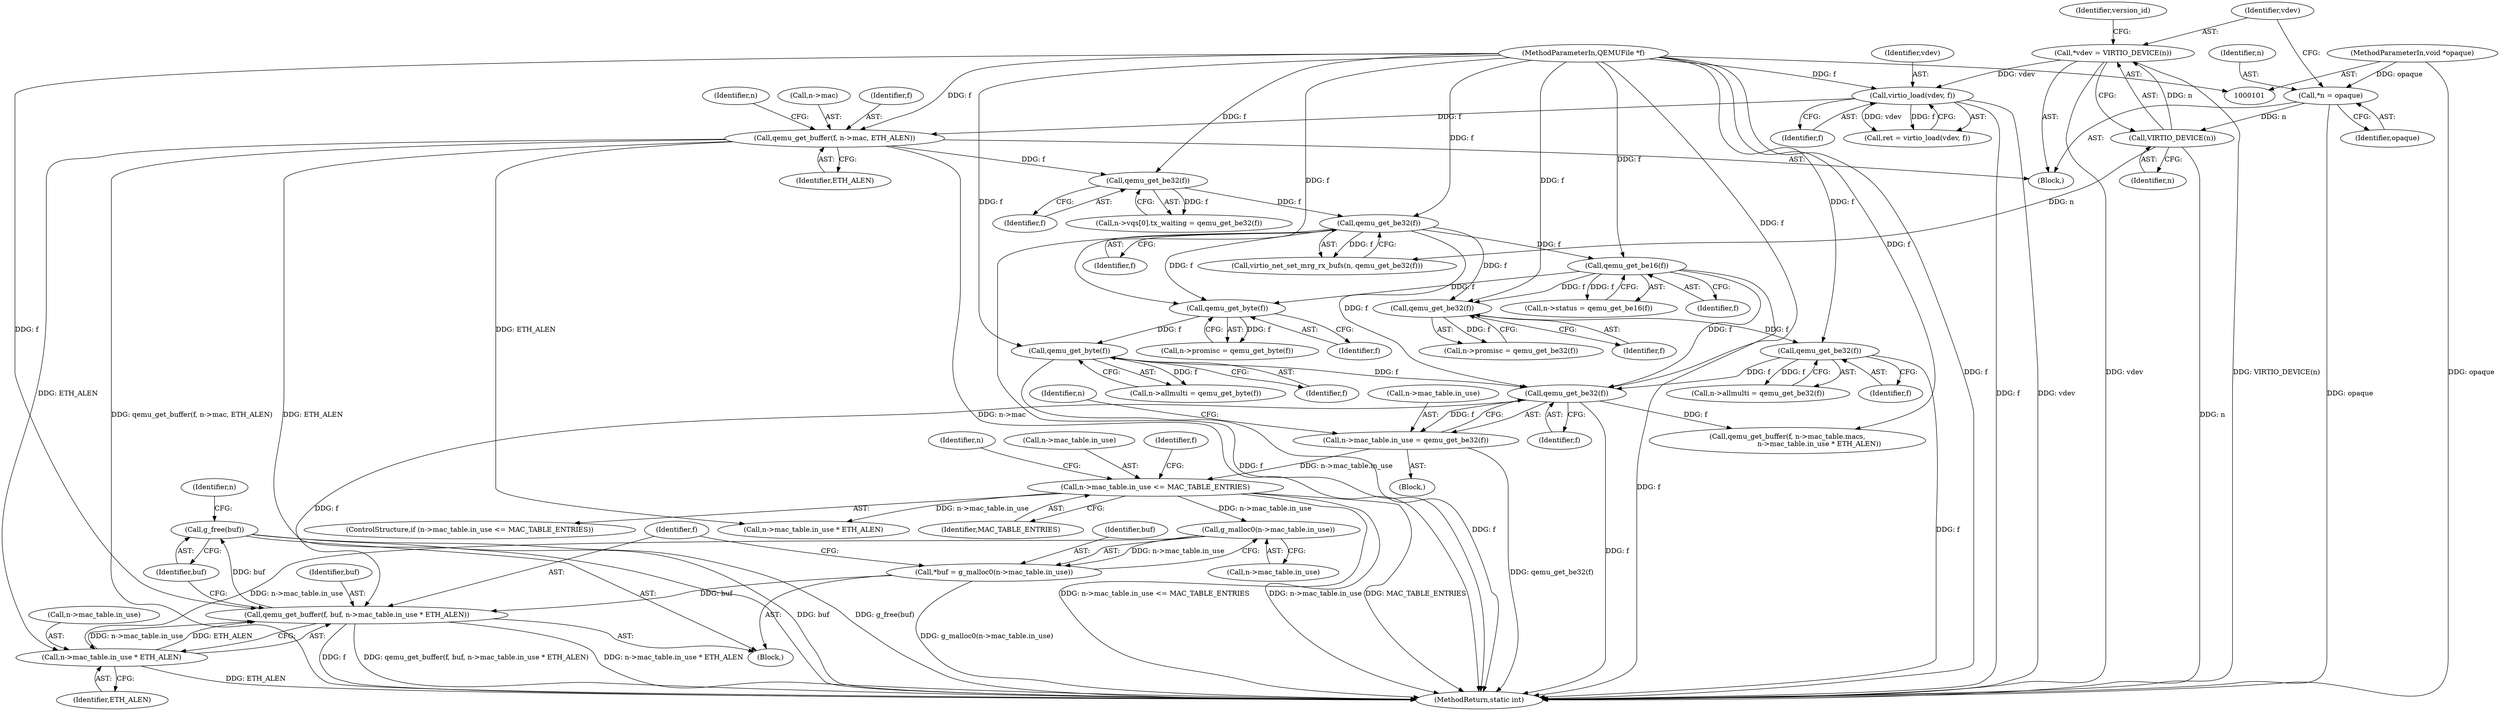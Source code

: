 digraph "1_qemu_98f93ddd84800f207889491e0b5d851386b459cf@API" {
"1000268" [label="(Call,g_free(buf))"];
"1000258" [label="(Call,qemu_get_buffer(f, buf, n->mac_table.in_use * ETH_ALEN))"];
"1000216" [label="(Call,qemu_get_be32(f))"];
"1000167" [label="(Call,qemu_get_be16(f))"];
"1000157" [label="(Call,qemu_get_be32(f))"];
"1000153" [label="(Call,qemu_get_be32(f))"];
"1000139" [label="(Call,qemu_get_buffer(f, n->mac, ETH_ALEN))"];
"1000131" [label="(Call,virtio_load(vdev, f))"];
"1000111" [label="(Call,*vdev = VIRTIO_DEVICE(n))"];
"1000113" [label="(Call,VIRTIO_DEVICE(n))"];
"1000107" [label="(Call,*n = opaque)"];
"1000103" [label="(MethodParameterIn,void *opaque)"];
"1000102" [label="(MethodParameterIn,QEMUFile *f)"];
"1000189" [label="(Call,qemu_get_be32(f))"];
"1000183" [label="(Call,qemu_get_be32(f))"];
"1000203" [label="(Call,qemu_get_byte(f))"];
"1000197" [label="(Call,qemu_get_byte(f))"];
"1000250" [label="(Call,*buf = g_malloc0(n->mac_table.in_use))"];
"1000252" [label="(Call,g_malloc0(n->mac_table.in_use))"];
"1000219" [label="(Call,n->mac_table.in_use <= MAC_TABLE_ENTRIES)"];
"1000210" [label="(Call,n->mac_table.in_use = qemu_get_be32(f))"];
"1000261" [label="(Call,n->mac_table.in_use * ETH_ALEN)"];
"1000222" [label="(Identifier,n)"];
"1000113" [label="(Call,VIRTIO_DEVICE(n))"];
"1000105" [label="(Block,)"];
"1000259" [label="(Identifier,f)"];
"1000145" [label="(Call,n->vqs[0].tx_waiting = qemu_get_be32(f))"];
"1000185" [label="(Call,n->allmulti = qemu_get_be32(f))"];
"1000153" [label="(Call,qemu_get_be32(f))"];
"1000227" [label="(Call,qemu_get_buffer(f, n->mac_table.macs,\n                             n->mac_table.in_use * ETH_ALEN))"];
"1000245" [label="(Identifier,n)"];
"1000179" [label="(Call,n->promisc = qemu_get_be32(f))"];
"1000163" [label="(Call,n->status = qemu_get_be16(f))"];
"1000198" [label="(Identifier,f)"];
"1000133" [label="(Identifier,f)"];
"1000167" [label="(Call,qemu_get_be16(f))"];
"1000262" [label="(Call,n->mac_table.in_use)"];
"1000154" [label="(Identifier,f)"];
"1000103" [label="(MethodParameterIn,void *opaque)"];
"1000158" [label="(Identifier,f)"];
"1000189" [label="(Call,qemu_get_be32(f))"];
"1000129" [label="(Call,ret = virtio_load(vdev, f))"];
"1000258" [label="(Call,qemu_get_buffer(f, buf, n->mac_table.in_use * ETH_ALEN))"];
"1000155" [label="(Call,virtio_net_set_mrg_rx_bufs(n, qemu_get_be32(f)))"];
"1000253" [label="(Call,n->mac_table.in_use)"];
"1000121" [label="(Identifier,version_id)"];
"1000269" [label="(Identifier,buf)"];
"1000111" [label="(Call,*vdev = VIRTIO_DEVICE(n))"];
"1000219" [label="(Call,n->mac_table.in_use <= MAC_TABLE_ENTRIES)"];
"1000168" [label="(Identifier,f)"];
"1000131" [label="(Call,virtio_load(vdev, f))"];
"1000108" [label="(Identifier,n)"];
"1000139" [label="(Call,qemu_get_buffer(f, n->mac, ETH_ALEN))"];
"1000217" [label="(Identifier,f)"];
"1000157" [label="(Call,qemu_get_be32(f))"];
"1000190" [label="(Identifier,f)"];
"1000261" [label="(Call,n->mac_table.in_use * ETH_ALEN)"];
"1000220" [label="(Call,n->mac_table.in_use)"];
"1000211" [label="(Call,n->mac_table.in_use)"];
"1000295" [label="(MethodReturn,static int)"];
"1000209" [label="(Block,)"];
"1000140" [label="(Identifier,f)"];
"1000260" [label="(Identifier,buf)"];
"1000250" [label="(Call,*buf = g_malloc0(n->mac_table.in_use))"];
"1000273" [label="(Identifier,n)"];
"1000197" [label="(Call,qemu_get_byte(f))"];
"1000218" [label="(ControlStructure,if (n->mac_table.in_use <= MAC_TABLE_ENTRIES))"];
"1000248" [label="(Block,)"];
"1000149" [label="(Identifier,n)"];
"1000210" [label="(Call,n->mac_table.in_use = qemu_get_be32(f))"];
"1000102" [label="(MethodParameterIn,QEMUFile *f)"];
"1000114" [label="(Identifier,n)"];
"1000199" [label="(Call,n->allmulti = qemu_get_byte(f))"];
"1000193" [label="(Call,n->promisc = qemu_get_byte(f))"];
"1000132" [label="(Identifier,vdev)"];
"1000268" [label="(Call,g_free(buf))"];
"1000112" [label="(Identifier,vdev)"];
"1000184" [label="(Identifier,f)"];
"1000267" [label="(Identifier,ETH_ALEN)"];
"1000203" [label="(Call,qemu_get_byte(f))"];
"1000107" [label="(Call,*n = opaque)"];
"1000251" [label="(Identifier,buf)"];
"1000216" [label="(Call,qemu_get_be32(f))"];
"1000252" [label="(Call,g_malloc0(n->mac_table.in_use))"];
"1000225" [label="(Identifier,MAC_TABLE_ENTRIES)"];
"1000144" [label="(Identifier,ETH_ALEN)"];
"1000141" [label="(Call,n->mac)"];
"1000204" [label="(Identifier,f)"];
"1000109" [label="(Identifier,opaque)"];
"1000183" [label="(Call,qemu_get_be32(f))"];
"1000234" [label="(Call,n->mac_table.in_use * ETH_ALEN)"];
"1000228" [label="(Identifier,f)"];
"1000268" -> "1000248"  [label="AST: "];
"1000268" -> "1000269"  [label="CFG: "];
"1000269" -> "1000268"  [label="AST: "];
"1000273" -> "1000268"  [label="CFG: "];
"1000268" -> "1000295"  [label="DDG: buf"];
"1000268" -> "1000295"  [label="DDG: g_free(buf)"];
"1000258" -> "1000268"  [label="DDG: buf"];
"1000258" -> "1000248"  [label="AST: "];
"1000258" -> "1000261"  [label="CFG: "];
"1000259" -> "1000258"  [label="AST: "];
"1000260" -> "1000258"  [label="AST: "];
"1000261" -> "1000258"  [label="AST: "];
"1000269" -> "1000258"  [label="CFG: "];
"1000258" -> "1000295"  [label="DDG: f"];
"1000258" -> "1000295"  [label="DDG: qemu_get_buffer(f, buf, n->mac_table.in_use * ETH_ALEN)"];
"1000258" -> "1000295"  [label="DDG: n->mac_table.in_use * ETH_ALEN"];
"1000216" -> "1000258"  [label="DDG: f"];
"1000102" -> "1000258"  [label="DDG: f"];
"1000250" -> "1000258"  [label="DDG: buf"];
"1000261" -> "1000258"  [label="DDG: n->mac_table.in_use"];
"1000261" -> "1000258"  [label="DDG: ETH_ALEN"];
"1000216" -> "1000210"  [label="AST: "];
"1000216" -> "1000217"  [label="CFG: "];
"1000217" -> "1000216"  [label="AST: "];
"1000210" -> "1000216"  [label="CFG: "];
"1000216" -> "1000295"  [label="DDG: f"];
"1000216" -> "1000210"  [label="DDG: f"];
"1000167" -> "1000216"  [label="DDG: f"];
"1000189" -> "1000216"  [label="DDG: f"];
"1000157" -> "1000216"  [label="DDG: f"];
"1000203" -> "1000216"  [label="DDG: f"];
"1000102" -> "1000216"  [label="DDG: f"];
"1000216" -> "1000227"  [label="DDG: f"];
"1000167" -> "1000163"  [label="AST: "];
"1000167" -> "1000168"  [label="CFG: "];
"1000168" -> "1000167"  [label="AST: "];
"1000163" -> "1000167"  [label="CFG: "];
"1000167" -> "1000295"  [label="DDG: f"];
"1000167" -> "1000163"  [label="DDG: f"];
"1000157" -> "1000167"  [label="DDG: f"];
"1000102" -> "1000167"  [label="DDG: f"];
"1000167" -> "1000183"  [label="DDG: f"];
"1000167" -> "1000197"  [label="DDG: f"];
"1000157" -> "1000155"  [label="AST: "];
"1000157" -> "1000158"  [label="CFG: "];
"1000158" -> "1000157"  [label="AST: "];
"1000155" -> "1000157"  [label="CFG: "];
"1000157" -> "1000295"  [label="DDG: f"];
"1000157" -> "1000155"  [label="DDG: f"];
"1000153" -> "1000157"  [label="DDG: f"];
"1000102" -> "1000157"  [label="DDG: f"];
"1000157" -> "1000183"  [label="DDG: f"];
"1000157" -> "1000197"  [label="DDG: f"];
"1000153" -> "1000145"  [label="AST: "];
"1000153" -> "1000154"  [label="CFG: "];
"1000154" -> "1000153"  [label="AST: "];
"1000145" -> "1000153"  [label="CFG: "];
"1000153" -> "1000145"  [label="DDG: f"];
"1000139" -> "1000153"  [label="DDG: f"];
"1000102" -> "1000153"  [label="DDG: f"];
"1000139" -> "1000105"  [label="AST: "];
"1000139" -> "1000144"  [label="CFG: "];
"1000140" -> "1000139"  [label="AST: "];
"1000141" -> "1000139"  [label="AST: "];
"1000144" -> "1000139"  [label="AST: "];
"1000149" -> "1000139"  [label="CFG: "];
"1000139" -> "1000295"  [label="DDG: n->mac"];
"1000139" -> "1000295"  [label="DDG: qemu_get_buffer(f, n->mac, ETH_ALEN)"];
"1000139" -> "1000295"  [label="DDG: ETH_ALEN"];
"1000131" -> "1000139"  [label="DDG: f"];
"1000102" -> "1000139"  [label="DDG: f"];
"1000139" -> "1000234"  [label="DDG: ETH_ALEN"];
"1000139" -> "1000261"  [label="DDG: ETH_ALEN"];
"1000131" -> "1000129"  [label="AST: "];
"1000131" -> "1000133"  [label="CFG: "];
"1000132" -> "1000131"  [label="AST: "];
"1000133" -> "1000131"  [label="AST: "];
"1000129" -> "1000131"  [label="CFG: "];
"1000131" -> "1000295"  [label="DDG: vdev"];
"1000131" -> "1000295"  [label="DDG: f"];
"1000131" -> "1000129"  [label="DDG: vdev"];
"1000131" -> "1000129"  [label="DDG: f"];
"1000111" -> "1000131"  [label="DDG: vdev"];
"1000102" -> "1000131"  [label="DDG: f"];
"1000111" -> "1000105"  [label="AST: "];
"1000111" -> "1000113"  [label="CFG: "];
"1000112" -> "1000111"  [label="AST: "];
"1000113" -> "1000111"  [label="AST: "];
"1000121" -> "1000111"  [label="CFG: "];
"1000111" -> "1000295"  [label="DDG: vdev"];
"1000111" -> "1000295"  [label="DDG: VIRTIO_DEVICE(n)"];
"1000113" -> "1000111"  [label="DDG: n"];
"1000113" -> "1000114"  [label="CFG: "];
"1000114" -> "1000113"  [label="AST: "];
"1000113" -> "1000295"  [label="DDG: n"];
"1000107" -> "1000113"  [label="DDG: n"];
"1000113" -> "1000155"  [label="DDG: n"];
"1000107" -> "1000105"  [label="AST: "];
"1000107" -> "1000109"  [label="CFG: "];
"1000108" -> "1000107"  [label="AST: "];
"1000109" -> "1000107"  [label="AST: "];
"1000112" -> "1000107"  [label="CFG: "];
"1000107" -> "1000295"  [label="DDG: opaque"];
"1000103" -> "1000107"  [label="DDG: opaque"];
"1000103" -> "1000101"  [label="AST: "];
"1000103" -> "1000295"  [label="DDG: opaque"];
"1000102" -> "1000101"  [label="AST: "];
"1000102" -> "1000295"  [label="DDG: f"];
"1000102" -> "1000183"  [label="DDG: f"];
"1000102" -> "1000189"  [label="DDG: f"];
"1000102" -> "1000197"  [label="DDG: f"];
"1000102" -> "1000203"  [label="DDG: f"];
"1000102" -> "1000227"  [label="DDG: f"];
"1000189" -> "1000185"  [label="AST: "];
"1000189" -> "1000190"  [label="CFG: "];
"1000190" -> "1000189"  [label="AST: "];
"1000185" -> "1000189"  [label="CFG: "];
"1000189" -> "1000295"  [label="DDG: f"];
"1000189" -> "1000185"  [label="DDG: f"];
"1000183" -> "1000189"  [label="DDG: f"];
"1000183" -> "1000179"  [label="AST: "];
"1000183" -> "1000184"  [label="CFG: "];
"1000184" -> "1000183"  [label="AST: "];
"1000179" -> "1000183"  [label="CFG: "];
"1000183" -> "1000179"  [label="DDG: f"];
"1000203" -> "1000199"  [label="AST: "];
"1000203" -> "1000204"  [label="CFG: "];
"1000204" -> "1000203"  [label="AST: "];
"1000199" -> "1000203"  [label="CFG: "];
"1000203" -> "1000295"  [label="DDG: f"];
"1000203" -> "1000199"  [label="DDG: f"];
"1000197" -> "1000203"  [label="DDG: f"];
"1000197" -> "1000193"  [label="AST: "];
"1000197" -> "1000198"  [label="CFG: "];
"1000198" -> "1000197"  [label="AST: "];
"1000193" -> "1000197"  [label="CFG: "];
"1000197" -> "1000193"  [label="DDG: f"];
"1000250" -> "1000248"  [label="AST: "];
"1000250" -> "1000252"  [label="CFG: "];
"1000251" -> "1000250"  [label="AST: "];
"1000252" -> "1000250"  [label="AST: "];
"1000259" -> "1000250"  [label="CFG: "];
"1000250" -> "1000295"  [label="DDG: g_malloc0(n->mac_table.in_use)"];
"1000252" -> "1000250"  [label="DDG: n->mac_table.in_use"];
"1000252" -> "1000253"  [label="CFG: "];
"1000253" -> "1000252"  [label="AST: "];
"1000219" -> "1000252"  [label="DDG: n->mac_table.in_use"];
"1000252" -> "1000261"  [label="DDG: n->mac_table.in_use"];
"1000219" -> "1000218"  [label="AST: "];
"1000219" -> "1000225"  [label="CFG: "];
"1000220" -> "1000219"  [label="AST: "];
"1000225" -> "1000219"  [label="AST: "];
"1000228" -> "1000219"  [label="CFG: "];
"1000245" -> "1000219"  [label="CFG: "];
"1000219" -> "1000295"  [label="DDG: MAC_TABLE_ENTRIES"];
"1000219" -> "1000295"  [label="DDG: n->mac_table.in_use <= MAC_TABLE_ENTRIES"];
"1000219" -> "1000295"  [label="DDG: n->mac_table.in_use"];
"1000210" -> "1000219"  [label="DDG: n->mac_table.in_use"];
"1000219" -> "1000234"  [label="DDG: n->mac_table.in_use"];
"1000210" -> "1000209"  [label="AST: "];
"1000211" -> "1000210"  [label="AST: "];
"1000222" -> "1000210"  [label="CFG: "];
"1000210" -> "1000295"  [label="DDG: qemu_get_be32(f)"];
"1000261" -> "1000267"  [label="CFG: "];
"1000262" -> "1000261"  [label="AST: "];
"1000267" -> "1000261"  [label="AST: "];
"1000261" -> "1000295"  [label="DDG: ETH_ALEN"];
}
